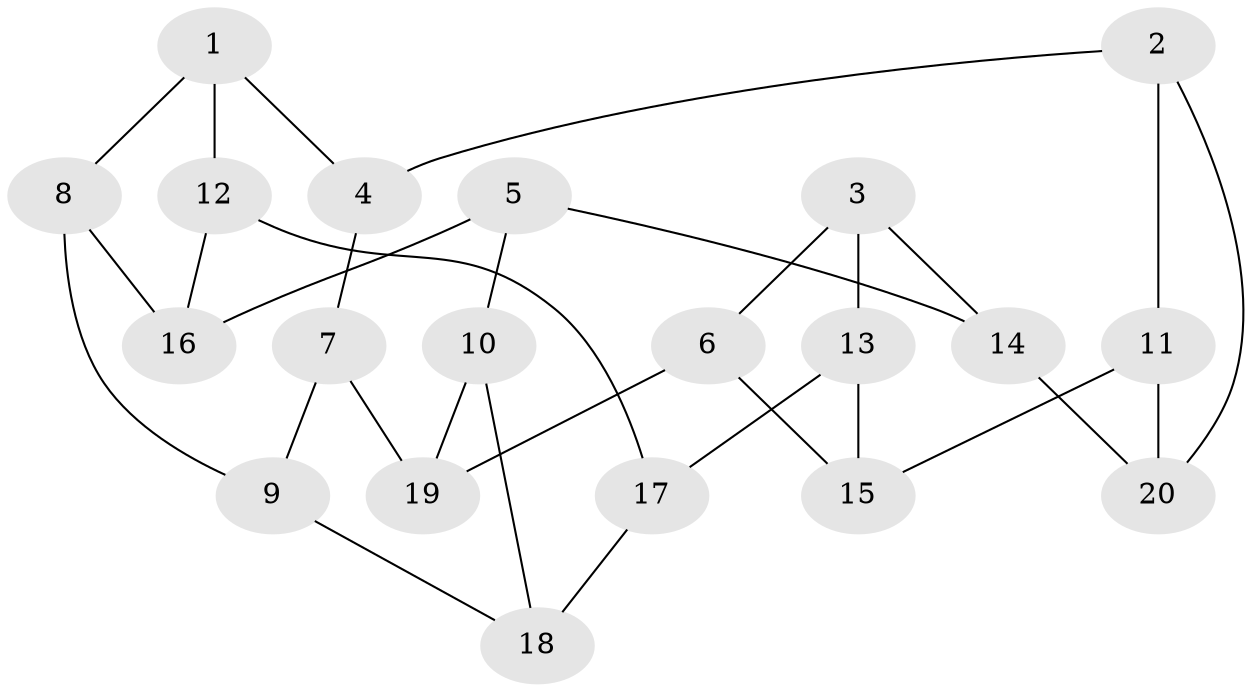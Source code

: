 // Generated by graph-tools (version 1.1) at 2025/46/02/15/25 05:46:28]
// undirected, 20 vertices, 30 edges
graph export_dot {
graph [start="1"]
  node [color=gray90,style=filled];
  1;
  2;
  3;
  4;
  5;
  6;
  7;
  8;
  9;
  10;
  11;
  12;
  13;
  14;
  15;
  16;
  17;
  18;
  19;
  20;
  1 -- 4;
  1 -- 8;
  1 -- 12;
  2 -- 4;
  2 -- 20;
  2 -- 11;
  3 -- 14;
  3 -- 13;
  3 -- 6;
  4 -- 7;
  5 -- 10;
  5 -- 16;
  5 -- 14;
  6 -- 19;
  6 -- 15;
  7 -- 19;
  7 -- 9;
  8 -- 9;
  8 -- 16;
  9 -- 18;
  10 -- 19;
  10 -- 18;
  11 -- 15;
  11 -- 20;
  12 -- 16;
  12 -- 17;
  13 -- 17;
  13 -- 15;
  14 -- 20;
  17 -- 18;
}
